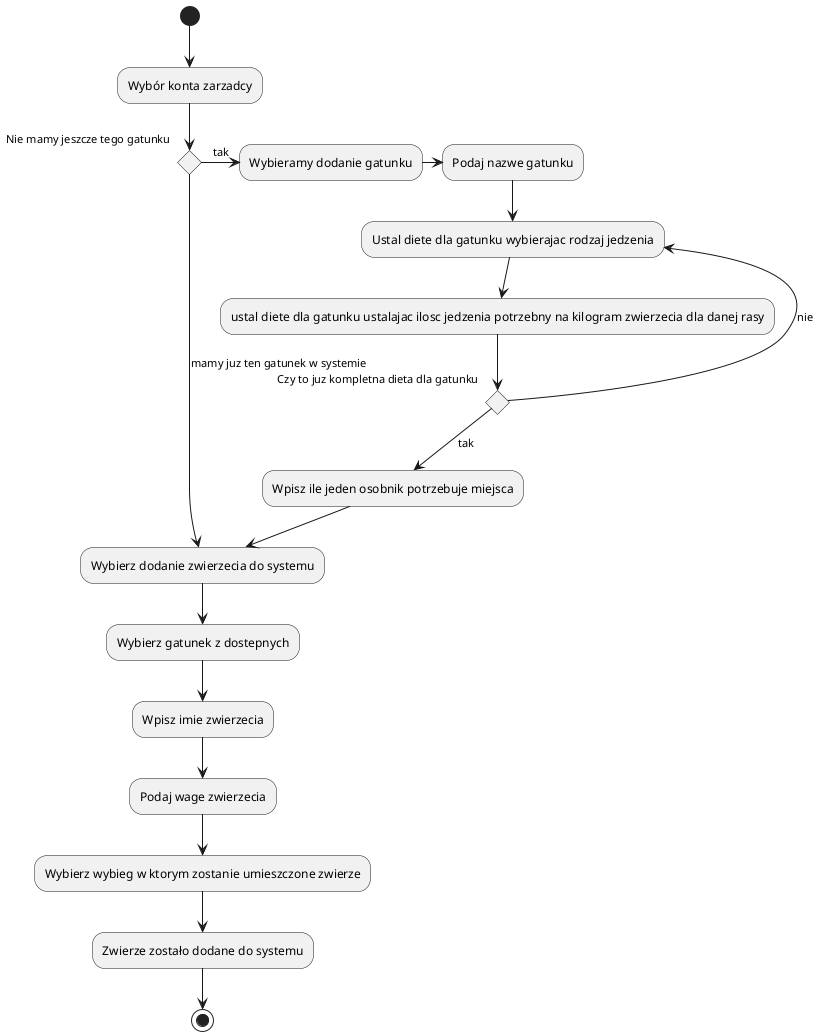 @startuml
(*) --> "Wybór konta zarzadcy"
if "Nie mamy jeszcze tego gatunku" then
->[tak] "Wybieramy dodanie gatunku"

-> "Podaj nazwe gatunku"
--> "Ustal diete dla gatunku wybierajac rodzaj jedzenia" as UstalDiete
--> "ustal diete dla gatunku ustalajac ilosc jedzenia potrzebny na kilogram zwierzecia dla danej rasy"
if "Czy to juz kompletna dieta dla gatunku" then
->[nie] UstalDiete
else
-down->[tak] "Wpisz ile jeden osobnik potrzebuje miejsca"
endif
-down-> "Wybierz dodanie zwierzecia do systemu" as Dodanie
else
->[mamy juz ten gatunek w systemie] Dodanie
endif
--> "Wybierz gatunek z dostepnych"
--> "Wpisz imie zwierzecia"
--> "Podaj wage zwierzecia"
--> "Wybierz wybieg w ktorym zostanie umieszczone zwierze"
--> "Zwierze zostało dodane do systemu"
--> (*)
@enduml